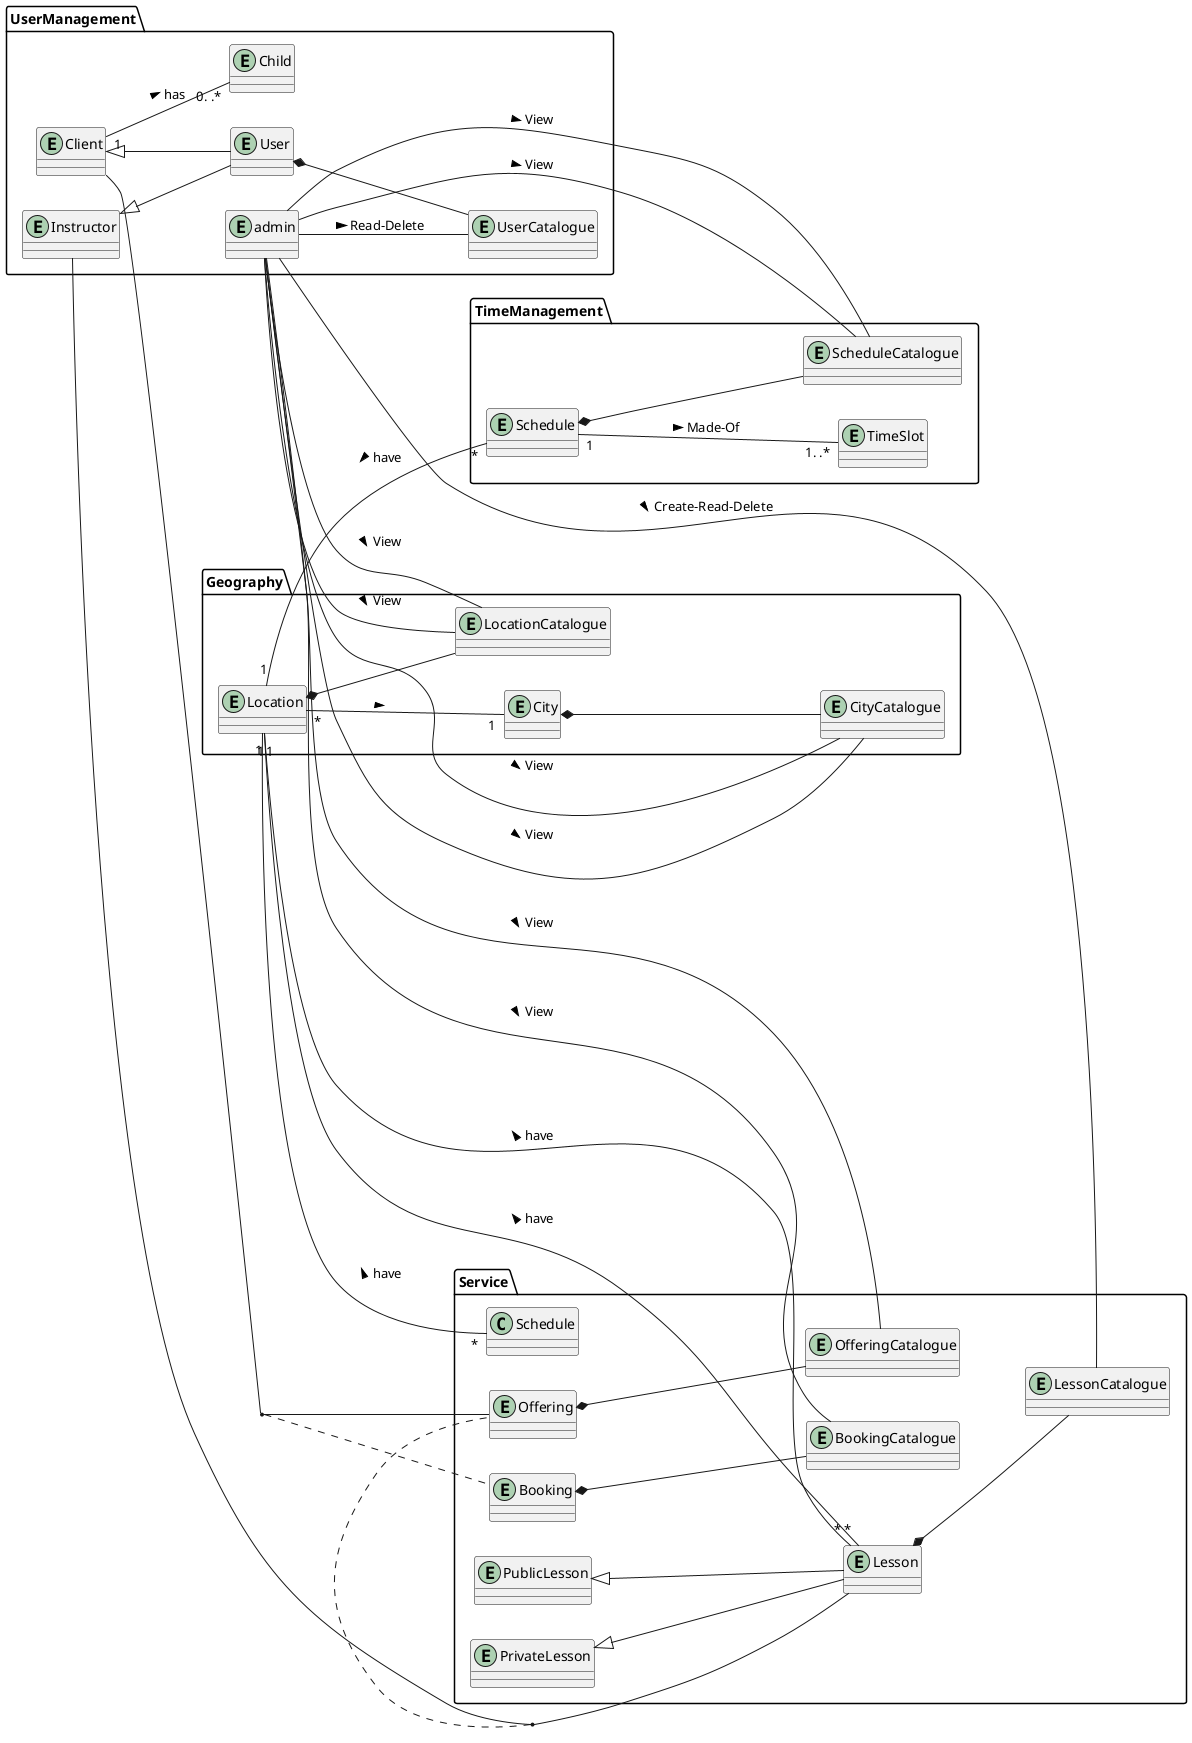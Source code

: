 @startuml

left to right direction
' top to bottom direction

package "Service"{
    entity Lesson
    entity PrivateLesson
    entity PublicLesson
    entity Offering
    entity Booking
    entity LessonCatalogue
    entity OfferingCatalogue
    entity BookingCatalogue
}
package "UserManagement"{
    entity User
    entity Instructor
    entity Client
    entity Child
    entity admin
    entity UserCatalogue
}

package "TimeManagement" {
    entity TimeSlot {}
    entity Schedule {}
    entity ScheduleCatalogue {}
}

package "Geography"{

    entity Location {}
    entity City {}
    entity LocationCatalogue {}
    entity CityCatalogue {}

    Location *-- LocationCatalogue
    City *-- CityCatalogue
}

Lesson *-- LessonCatalogue
Offering *-- OfferingCatalogue
Booking *-- BookingCatalogue

User *-- UserCatalogue
Client <|-- User
Instructor <|-- User
Client "1" -- "0. .*" Child : has >

(Client, Service.Offering) .. Booking
(Lesson, Instructor) .. Offering

admin -- UserCatalogue : Read-Delete >
admin -- LessonCatalogue : Create-Read-Delete >
admin -- OfferingCatalogue : View >
admin -- BookingCatalogue : View >
admin -- Geography.LocationCatalogue : View >
admin -- Geography.CityCatalogue : View >
admin -- TimeManagement.ScheduleCatalogue : View >

Geography.Location "1" -- "*" Lesson: have <

PrivateLesson <|-- Lesson
PublicLesson <|-- Lesson

UserManagement.admin -- ScheduleCatalogue : View >
Schedule *-- ScheduleCatalogue
Schedule "1" -- "1. .*" TimeSlot : Made-Of >
Geography.Location "1" -- "*" Schedule : have <


UserManagement.admin -- CityCatalogue : View >
UserManagement.admin -- LocationCatalogue : View >
Location "*" -- "1" City : >
Location "1" -- "*" Service.Schedule : have <
Location "1" -- "*" Service.Lesson: have <

@enduml